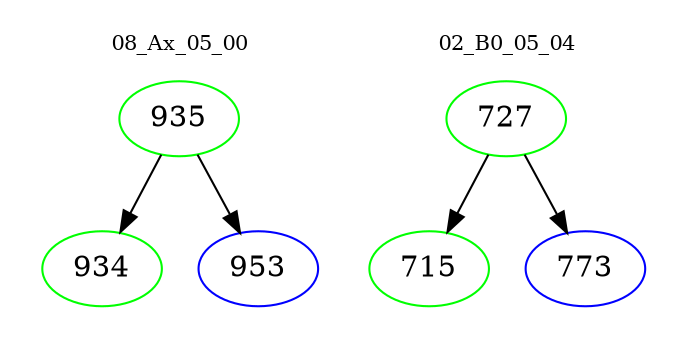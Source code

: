 digraph{
subgraph cluster_0 {
color = white
label = "08_Ax_05_00";
fontsize=10;
T0_935 [label="935", color="green"]
T0_935 -> T0_934 [color="black"]
T0_934 [label="934", color="green"]
T0_935 -> T0_953 [color="black"]
T0_953 [label="953", color="blue"]
}
subgraph cluster_1 {
color = white
label = "02_B0_05_04";
fontsize=10;
T1_727 [label="727", color="green"]
T1_727 -> T1_715 [color="black"]
T1_715 [label="715", color="green"]
T1_727 -> T1_773 [color="black"]
T1_773 [label="773", color="blue"]
}
}
